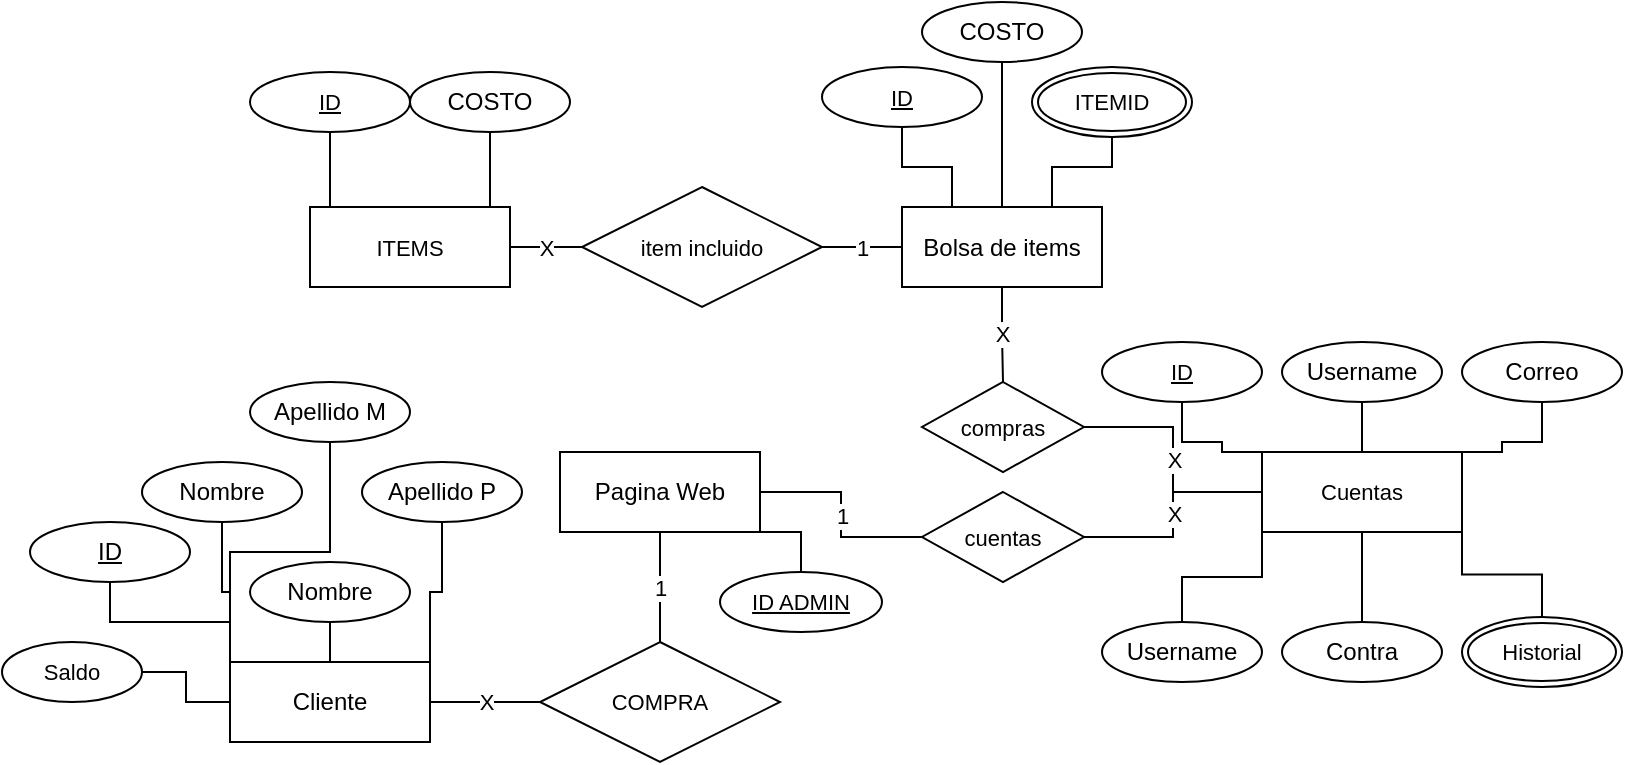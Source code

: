<mxfile version="21.1.4" type="github">
  <diagram name="Página-1" id="mamEmthqfWYG_xrEfyOM">
    <mxGraphModel dx="733" dy="377" grid="1" gridSize="10" guides="1" tooltips="1" connect="1" arrows="1" fold="1" page="1" pageScale="1" pageWidth="827" pageHeight="1169" math="0" shadow="0">
      <root>
        <mxCell id="0" />
        <mxCell id="1" parent="0" />
        <mxCell id="KML4cwTxexPrMx549HIO-12" value="ID" style="ellipse;whiteSpace=wrap;html=1;align=center;fontStyle=4;" parent="1" vertex="1">
          <mxGeometry x="23" y="500" width="80" height="30" as="geometry" />
        </mxCell>
        <mxCell id="KML4cwTxexPrMx549HIO-13" value="Nombre" style="ellipse;whiteSpace=wrap;html=1;align=center;" parent="1" vertex="1">
          <mxGeometry x="133" y="520" width="80" height="30" as="geometry" />
        </mxCell>
        <mxCell id="kUOUK49ymLt-0AVbDmbW-51" style="edgeStyle=orthogonalEdgeStyle;shape=connector;rounded=0;orthogonalLoop=1;jettySize=auto;html=1;exitX=1;exitY=1;exitDx=0;exitDy=0;entryX=0.5;entryY=0;entryDx=0;entryDy=0;labelBackgroundColor=default;strokeColor=default;fontFamily=Helvetica;fontSize=11;fontColor=default;endArrow=none;endFill=0;" edge="1" parent="1" source="KML4cwTxexPrMx549HIO-15" target="kUOUK49ymLt-0AVbDmbW-50">
          <mxGeometry relative="1" as="geometry" />
        </mxCell>
        <mxCell id="kUOUK49ymLt-0AVbDmbW-61" value="1" style="edgeStyle=orthogonalEdgeStyle;shape=connector;rounded=0;orthogonalLoop=1;jettySize=auto;html=1;exitX=1;exitY=0.5;exitDx=0;exitDy=0;entryX=0;entryY=0.5;entryDx=0;entryDy=0;labelBackgroundColor=default;strokeColor=default;fontFamily=Helvetica;fontSize=11;fontColor=default;endArrow=none;endFill=0;" edge="1" parent="1" source="KML4cwTxexPrMx549HIO-15" target="kUOUK49ymLt-0AVbDmbW-52">
          <mxGeometry relative="1" as="geometry" />
        </mxCell>
        <mxCell id="KML4cwTxexPrMx549HIO-15" value="Pagina Web" style="whiteSpace=wrap;html=1;align=center;" parent="1" vertex="1">
          <mxGeometry x="288" y="465" width="100" height="40" as="geometry" />
        </mxCell>
        <mxCell id="kUOUK49ymLt-0AVbDmbW-14" style="edgeStyle=orthogonalEdgeStyle;shape=connector;rounded=0;orthogonalLoop=1;jettySize=auto;html=1;exitX=0.25;exitY=0;exitDx=0;exitDy=0;entryX=0.5;entryY=1;entryDx=0;entryDy=0;labelBackgroundColor=default;strokeColor=default;fontFamily=Helvetica;fontSize=11;fontColor=default;endArrow=none;endFill=0;" edge="1" parent="1" source="KML4cwTxexPrMx549HIO-17" target="kUOUK49ymLt-0AVbDmbW-11">
          <mxGeometry relative="1" as="geometry" />
        </mxCell>
        <mxCell id="kUOUK49ymLt-0AVbDmbW-15" style="edgeStyle=orthogonalEdgeStyle;shape=connector;rounded=0;orthogonalLoop=1;jettySize=auto;html=1;exitX=0.75;exitY=0;exitDx=0;exitDy=0;entryX=0.5;entryY=1;entryDx=0;entryDy=0;labelBackgroundColor=default;strokeColor=default;fontFamily=Helvetica;fontSize=11;fontColor=default;endArrow=none;endFill=0;" edge="1" parent="1" source="KML4cwTxexPrMx549HIO-17" target="kUOUK49ymLt-0AVbDmbW-13">
          <mxGeometry relative="1" as="geometry" />
        </mxCell>
        <mxCell id="kUOUK49ymLt-0AVbDmbW-27" style="edgeStyle=orthogonalEdgeStyle;shape=connector;rounded=0;orthogonalLoop=1;jettySize=auto;html=1;exitX=0.5;exitY=0;exitDx=0;exitDy=0;entryX=0.5;entryY=1;entryDx=0;entryDy=0;labelBackgroundColor=default;strokeColor=default;fontFamily=Helvetica;fontSize=11;fontColor=default;endArrow=none;endFill=0;" edge="1" parent="1" source="KML4cwTxexPrMx549HIO-17" target="kUOUK49ymLt-0AVbDmbW-26">
          <mxGeometry relative="1" as="geometry" />
        </mxCell>
        <mxCell id="kUOUK49ymLt-0AVbDmbW-63" value="X" style="edgeStyle=orthogonalEdgeStyle;shape=connector;rounded=0;orthogonalLoop=1;jettySize=auto;html=1;exitX=0.5;exitY=1;exitDx=0;exitDy=0;entryX=0.5;entryY=0;entryDx=0;entryDy=0;labelBackgroundColor=default;strokeColor=default;fontFamily=Helvetica;fontSize=11;fontColor=default;endArrow=none;endFill=0;" edge="1" parent="1" source="KML4cwTxexPrMx549HIO-17" target="kUOUK49ymLt-0AVbDmbW-60">
          <mxGeometry relative="1" as="geometry" />
        </mxCell>
        <mxCell id="KML4cwTxexPrMx549HIO-17" value="Bolsa de items" style="whiteSpace=wrap;html=1;align=center;" parent="1" vertex="1">
          <mxGeometry x="459" y="342.5" width="100" height="40" as="geometry" />
        </mxCell>
        <mxCell id="KML4cwTxexPrMx549HIO-28" style="edgeStyle=orthogonalEdgeStyle;rounded=0;orthogonalLoop=1;jettySize=auto;html=1;exitX=0;exitY=0;exitDx=0;exitDy=0;entryX=0.5;entryY=1;entryDx=0;entryDy=0;endArrow=none;endFill=0;" parent="1" source="KML4cwTxexPrMx549HIO-26" target="KML4cwTxexPrMx549HIO-12" edge="1">
          <mxGeometry relative="1" as="geometry" />
        </mxCell>
        <mxCell id="KML4cwTxexPrMx549HIO-29" style="edgeStyle=orthogonalEdgeStyle;rounded=0;orthogonalLoop=1;jettySize=auto;html=1;exitX=0.5;exitY=0;exitDx=0;exitDy=0;entryX=0.5;entryY=1;entryDx=0;entryDy=0;endArrow=none;endFill=0;" parent="1" source="KML4cwTxexPrMx549HIO-26" target="KML4cwTxexPrMx549HIO-13" edge="1">
          <mxGeometry relative="1" as="geometry" />
        </mxCell>
        <mxCell id="KML4cwTxexPrMx549HIO-43" style="edgeStyle=orthogonalEdgeStyle;shape=connector;rounded=0;orthogonalLoop=1;jettySize=auto;html=1;exitX=0;exitY=0;exitDx=0;exitDy=0;entryX=0.5;entryY=1;entryDx=0;entryDy=0;labelBackgroundColor=default;strokeColor=default;fontFamily=Helvetica;fontSize=11;fontColor=default;endArrow=none;endFill=0;" parent="1" source="KML4cwTxexPrMx549HIO-26" target="KML4cwTxexPrMx549HIO-40" edge="1">
          <mxGeometry relative="1" as="geometry" />
        </mxCell>
        <mxCell id="KML4cwTxexPrMx549HIO-44" style="edgeStyle=orthogonalEdgeStyle;shape=connector;rounded=0;orthogonalLoop=1;jettySize=auto;html=1;exitX=1;exitY=0;exitDx=0;exitDy=0;entryX=0.5;entryY=1;entryDx=0;entryDy=0;labelBackgroundColor=default;strokeColor=default;fontFamily=Helvetica;fontSize=11;fontColor=default;endArrow=none;endFill=0;" parent="1" source="KML4cwTxexPrMx549HIO-26" target="KML4cwTxexPrMx549HIO-41" edge="1">
          <mxGeometry relative="1" as="geometry" />
        </mxCell>
        <mxCell id="kUOUK49ymLt-0AVbDmbW-1" style="edgeStyle=orthogonalEdgeStyle;shape=connector;rounded=0;orthogonalLoop=1;jettySize=auto;html=1;exitX=0;exitY=0.5;exitDx=0;exitDy=0;entryX=1;entryY=0.5;entryDx=0;entryDy=0;labelBackgroundColor=default;strokeColor=default;fontFamily=Helvetica;fontSize=11;fontColor=default;endArrow=none;endFill=0;" edge="1" parent="1" source="KML4cwTxexPrMx549HIO-26" target="KML4cwTxexPrMx549HIO-33">
          <mxGeometry relative="1" as="geometry" />
        </mxCell>
        <mxCell id="kUOUK49ymLt-0AVbDmbW-2" style="shape=connector;rounded=0;orthogonalLoop=1;jettySize=auto;html=1;exitX=0;exitY=0;exitDx=0;exitDy=0;entryX=0.5;entryY=1;entryDx=0;entryDy=0;labelBackgroundColor=default;strokeColor=default;fontFamily=Helvetica;fontSize=11;fontColor=default;endArrow=none;endFill=0;edgeStyle=orthogonalEdgeStyle;" edge="1" parent="1" source="KML4cwTxexPrMx549HIO-26" target="KML4cwTxexPrMx549HIO-38">
          <mxGeometry relative="1" as="geometry" />
        </mxCell>
        <mxCell id="kUOUK49ymLt-0AVbDmbW-19" value="X" style="edgeStyle=orthogonalEdgeStyle;shape=connector;rounded=0;orthogonalLoop=1;jettySize=auto;html=1;exitX=1;exitY=0.5;exitDx=0;exitDy=0;entryX=0;entryY=0.5;entryDx=0;entryDy=0;labelBackgroundColor=default;strokeColor=default;fontFamily=Helvetica;fontSize=11;fontColor=default;endArrow=none;endFill=0;" edge="1" parent="1" source="KML4cwTxexPrMx549HIO-26" target="kUOUK49ymLt-0AVbDmbW-17">
          <mxGeometry relative="1" as="geometry" />
        </mxCell>
        <mxCell id="KML4cwTxexPrMx549HIO-26" value="Cliente" style="whiteSpace=wrap;html=1;align=center;" parent="1" vertex="1">
          <mxGeometry x="123" y="570" width="100" height="40" as="geometry" />
        </mxCell>
        <mxCell id="KML4cwTxexPrMx549HIO-33" value="Saldo" style="ellipse;whiteSpace=wrap;html=1;align=center;strokeColor=default;fontFamily=Helvetica;fontSize=11;fontColor=default;fillColor=default;" parent="1" vertex="1">
          <mxGeometry x="9" y="560" width="70" height="30" as="geometry" />
        </mxCell>
        <mxCell id="KML4cwTxexPrMx549HIO-38" value="Apellido M" style="ellipse;whiteSpace=wrap;html=1;align=center;" parent="1" vertex="1">
          <mxGeometry x="133" y="430" width="80" height="30" as="geometry" />
        </mxCell>
        <mxCell id="KML4cwTxexPrMx549HIO-40" value="Nombre" style="ellipse;whiteSpace=wrap;html=1;align=center;" parent="1" vertex="1">
          <mxGeometry x="79" y="470" width="80" height="30" as="geometry" />
        </mxCell>
        <mxCell id="KML4cwTxexPrMx549HIO-41" value="Apellido P" style="ellipse;whiteSpace=wrap;html=1;align=center;" parent="1" vertex="1">
          <mxGeometry x="189" y="470" width="80" height="30" as="geometry" />
        </mxCell>
        <mxCell id="kUOUK49ymLt-0AVbDmbW-9" style="edgeStyle=orthogonalEdgeStyle;shape=connector;rounded=0;orthogonalLoop=1;jettySize=auto;html=1;exitX=0;exitY=0;exitDx=0;exitDy=0;entryX=0.5;entryY=1;entryDx=0;entryDy=0;labelBackgroundColor=default;strokeColor=default;fontFamily=Helvetica;fontSize=11;fontColor=default;endArrow=none;endFill=0;" edge="1" parent="1" source="kUOUK49ymLt-0AVbDmbW-6" target="kUOUK49ymLt-0AVbDmbW-7">
          <mxGeometry relative="1" as="geometry" />
        </mxCell>
        <mxCell id="kUOUK49ymLt-0AVbDmbW-10" style="edgeStyle=orthogonalEdgeStyle;shape=connector;rounded=0;orthogonalLoop=1;jettySize=auto;html=1;exitX=1;exitY=0;exitDx=0;exitDy=0;entryX=0.5;entryY=1;entryDx=0;entryDy=0;labelBackgroundColor=default;strokeColor=default;fontFamily=Helvetica;fontSize=11;fontColor=default;endArrow=none;endFill=0;" edge="1" parent="1" source="kUOUK49ymLt-0AVbDmbW-6" target="kUOUK49ymLt-0AVbDmbW-8">
          <mxGeometry relative="1" as="geometry" />
        </mxCell>
        <mxCell id="kUOUK49ymLt-0AVbDmbW-55" value="X" style="edgeStyle=orthogonalEdgeStyle;shape=connector;rounded=0;orthogonalLoop=1;jettySize=auto;html=1;exitX=1;exitY=0.5;exitDx=0;exitDy=0;entryX=0;entryY=0.5;entryDx=0;entryDy=0;labelBackgroundColor=default;strokeColor=default;fontFamily=Helvetica;fontSize=11;fontColor=default;endArrow=none;endFill=0;" edge="1" parent="1" source="kUOUK49ymLt-0AVbDmbW-6" target="kUOUK49ymLt-0AVbDmbW-28">
          <mxGeometry relative="1" as="geometry" />
        </mxCell>
        <mxCell id="kUOUK49ymLt-0AVbDmbW-6" value="ITEMS" style="whiteSpace=wrap;html=1;align=center;fontFamily=Helvetica;fontSize=11;fontColor=default;" vertex="1" parent="1">
          <mxGeometry x="163" y="342.5" width="100" height="40" as="geometry" />
        </mxCell>
        <mxCell id="kUOUK49ymLt-0AVbDmbW-7" value="ID" style="ellipse;whiteSpace=wrap;html=1;align=center;fontStyle=4;fontFamily=Helvetica;fontSize=11;fontColor=default;" vertex="1" parent="1">
          <mxGeometry x="133" y="275" width="80" height="30" as="geometry" />
        </mxCell>
        <mxCell id="kUOUK49ymLt-0AVbDmbW-8" value="COSTO" style="ellipse;whiteSpace=wrap;html=1;align=center;" vertex="1" parent="1">
          <mxGeometry x="213" y="275" width="80" height="30" as="geometry" />
        </mxCell>
        <mxCell id="kUOUK49ymLt-0AVbDmbW-11" value="ID" style="ellipse;whiteSpace=wrap;html=1;align=center;fontStyle=4;fontFamily=Helvetica;fontSize=11;fontColor=default;" vertex="1" parent="1">
          <mxGeometry x="419" y="272.5" width="80" height="30" as="geometry" />
        </mxCell>
        <mxCell id="kUOUK49ymLt-0AVbDmbW-13" value="ITEMID" style="ellipse;shape=doubleEllipse;margin=3;whiteSpace=wrap;html=1;align=center;strokeColor=default;fontFamily=Helvetica;fontSize=11;fontColor=default;fillColor=default;" vertex="1" parent="1">
          <mxGeometry x="524" y="272.5" width="80" height="35" as="geometry" />
        </mxCell>
        <mxCell id="kUOUK49ymLt-0AVbDmbW-31" value="1" style="edgeStyle=orthogonalEdgeStyle;shape=connector;rounded=0;orthogonalLoop=1;jettySize=auto;html=1;exitX=0.5;exitY=0;exitDx=0;exitDy=0;entryX=0.5;entryY=1;entryDx=0;entryDy=0;labelBackgroundColor=default;strokeColor=default;fontFamily=Helvetica;fontSize=11;fontColor=default;endArrow=none;endFill=0;" edge="1" parent="1" source="kUOUK49ymLt-0AVbDmbW-17" target="KML4cwTxexPrMx549HIO-15">
          <mxGeometry relative="1" as="geometry" />
        </mxCell>
        <mxCell id="kUOUK49ymLt-0AVbDmbW-17" value="COMPRA" style="shape=rhombus;perimeter=rhombusPerimeter;whiteSpace=wrap;html=1;align=center;strokeColor=default;fontFamily=Helvetica;fontSize=11;fontColor=default;fillColor=default;" vertex="1" parent="1">
          <mxGeometry x="278" y="560" width="120" height="60" as="geometry" />
        </mxCell>
        <mxCell id="kUOUK49ymLt-0AVbDmbW-26" value="COSTO" style="ellipse;whiteSpace=wrap;html=1;align=center;" vertex="1" parent="1">
          <mxGeometry x="469" y="240" width="80" height="30" as="geometry" />
        </mxCell>
        <mxCell id="kUOUK49ymLt-0AVbDmbW-56" value="1" style="edgeStyle=orthogonalEdgeStyle;shape=connector;rounded=0;orthogonalLoop=1;jettySize=auto;html=1;entryX=0;entryY=0.5;entryDx=0;entryDy=0;labelBackgroundColor=default;strokeColor=default;fontFamily=Helvetica;fontSize=11;fontColor=default;endArrow=none;endFill=0;" edge="1" parent="1" source="kUOUK49ymLt-0AVbDmbW-28" target="KML4cwTxexPrMx549HIO-17">
          <mxGeometry relative="1" as="geometry" />
        </mxCell>
        <mxCell id="kUOUK49ymLt-0AVbDmbW-28" value="item incluido" style="shape=rhombus;perimeter=rhombusPerimeter;whiteSpace=wrap;html=1;align=center;strokeColor=default;fontFamily=Helvetica;fontSize=11;fontColor=default;fillColor=default;" vertex="1" parent="1">
          <mxGeometry x="299" y="332.5" width="120" height="60" as="geometry" />
        </mxCell>
        <mxCell id="kUOUK49ymLt-0AVbDmbW-44" style="edgeStyle=orthogonalEdgeStyle;shape=connector;rounded=0;orthogonalLoop=1;jettySize=auto;html=1;exitX=0;exitY=0;exitDx=0;exitDy=0;entryX=0.5;entryY=1;entryDx=0;entryDy=0;labelBackgroundColor=default;strokeColor=default;fontFamily=Helvetica;fontSize=11;fontColor=default;endArrow=none;endFill=0;" edge="1" parent="1" source="kUOUK49ymLt-0AVbDmbW-34" target="kUOUK49ymLt-0AVbDmbW-36">
          <mxGeometry relative="1" as="geometry">
            <Array as="points">
              <mxPoint x="619" y="465" />
              <mxPoint x="619" y="460" />
              <mxPoint x="599" y="460" />
            </Array>
          </mxGeometry>
        </mxCell>
        <mxCell id="kUOUK49ymLt-0AVbDmbW-45" style="edgeStyle=orthogonalEdgeStyle;shape=connector;rounded=0;orthogonalLoop=1;jettySize=auto;html=1;exitX=0.5;exitY=0;exitDx=0;exitDy=0;entryX=0.5;entryY=1;entryDx=0;entryDy=0;labelBackgroundColor=default;strokeColor=default;fontFamily=Helvetica;fontSize=11;fontColor=default;endArrow=none;endFill=0;" edge="1" parent="1" source="kUOUK49ymLt-0AVbDmbW-34" target="kUOUK49ymLt-0AVbDmbW-37">
          <mxGeometry relative="1" as="geometry" />
        </mxCell>
        <mxCell id="kUOUK49ymLt-0AVbDmbW-46" style="edgeStyle=orthogonalEdgeStyle;shape=connector;rounded=0;orthogonalLoop=1;jettySize=auto;html=1;exitX=1;exitY=0;exitDx=0;exitDy=0;entryX=0.5;entryY=1;entryDx=0;entryDy=0;labelBackgroundColor=default;strokeColor=default;fontFamily=Helvetica;fontSize=11;fontColor=default;endArrow=none;endFill=0;" edge="1" parent="1" source="kUOUK49ymLt-0AVbDmbW-34" target="kUOUK49ymLt-0AVbDmbW-38">
          <mxGeometry relative="1" as="geometry">
            <Array as="points">
              <mxPoint x="759" y="465" />
              <mxPoint x="759" y="460" />
              <mxPoint x="779" y="460" />
            </Array>
          </mxGeometry>
        </mxCell>
        <mxCell id="kUOUK49ymLt-0AVbDmbW-47" style="edgeStyle=orthogonalEdgeStyle;shape=connector;rounded=0;orthogonalLoop=1;jettySize=auto;html=1;exitX=0;exitY=1;exitDx=0;exitDy=0;entryX=0.5;entryY=0;entryDx=0;entryDy=0;labelBackgroundColor=default;strokeColor=default;fontFamily=Helvetica;fontSize=11;fontColor=default;endArrow=none;endFill=0;" edge="1" parent="1" source="kUOUK49ymLt-0AVbDmbW-34" target="kUOUK49ymLt-0AVbDmbW-39">
          <mxGeometry relative="1" as="geometry" />
        </mxCell>
        <mxCell id="kUOUK49ymLt-0AVbDmbW-48" style="edgeStyle=orthogonalEdgeStyle;shape=connector;rounded=0;orthogonalLoop=1;jettySize=auto;html=1;exitX=0.5;exitY=1;exitDx=0;exitDy=0;entryX=0.5;entryY=0;entryDx=0;entryDy=0;labelBackgroundColor=default;strokeColor=default;fontFamily=Helvetica;fontSize=11;fontColor=default;endArrow=none;endFill=0;" edge="1" parent="1" source="kUOUK49ymLt-0AVbDmbW-34" target="kUOUK49ymLt-0AVbDmbW-40">
          <mxGeometry relative="1" as="geometry" />
        </mxCell>
        <mxCell id="kUOUK49ymLt-0AVbDmbW-49" style="edgeStyle=orthogonalEdgeStyle;shape=connector;rounded=0;orthogonalLoop=1;jettySize=auto;html=1;exitX=1;exitY=1;exitDx=0;exitDy=0;entryX=0.5;entryY=0;entryDx=0;entryDy=0;labelBackgroundColor=default;strokeColor=default;fontFamily=Helvetica;fontSize=11;fontColor=default;endArrow=none;endFill=0;" edge="1" parent="1" source="kUOUK49ymLt-0AVbDmbW-34" target="kUOUK49ymLt-0AVbDmbW-43">
          <mxGeometry relative="1" as="geometry" />
        </mxCell>
        <mxCell id="kUOUK49ymLt-0AVbDmbW-34" value="Cuentas" style="whiteSpace=wrap;html=1;align=center;strokeColor=default;fontFamily=Helvetica;fontSize=11;fontColor=default;fillColor=default;" vertex="1" parent="1">
          <mxGeometry x="639" y="465" width="100" height="40" as="geometry" />
        </mxCell>
        <mxCell id="kUOUK49ymLt-0AVbDmbW-36" value="ID" style="ellipse;whiteSpace=wrap;html=1;align=center;fontStyle=4;fontFamily=Helvetica;fontSize=11;fontColor=default;" vertex="1" parent="1">
          <mxGeometry x="559" y="410" width="80" height="30" as="geometry" />
        </mxCell>
        <mxCell id="kUOUK49ymLt-0AVbDmbW-37" value="Username" style="ellipse;whiteSpace=wrap;html=1;align=center;" vertex="1" parent="1">
          <mxGeometry x="649" y="410" width="80" height="30" as="geometry" />
        </mxCell>
        <mxCell id="kUOUK49ymLt-0AVbDmbW-38" value="Correo" style="ellipse;whiteSpace=wrap;html=1;align=center;" vertex="1" parent="1">
          <mxGeometry x="739" y="410" width="80" height="30" as="geometry" />
        </mxCell>
        <mxCell id="kUOUK49ymLt-0AVbDmbW-39" value="Username" style="ellipse;whiteSpace=wrap;html=1;align=center;" vertex="1" parent="1">
          <mxGeometry x="559" y="550" width="80" height="30" as="geometry" />
        </mxCell>
        <mxCell id="kUOUK49ymLt-0AVbDmbW-40" value="Contra" style="ellipse;whiteSpace=wrap;html=1;align=center;" vertex="1" parent="1">
          <mxGeometry x="649" y="550" width="80" height="30" as="geometry" />
        </mxCell>
        <mxCell id="kUOUK49ymLt-0AVbDmbW-43" value="Historial" style="ellipse;shape=doubleEllipse;margin=3;whiteSpace=wrap;html=1;align=center;strokeColor=default;fontFamily=Helvetica;fontSize=11;fontColor=default;fillColor=default;" vertex="1" parent="1">
          <mxGeometry x="739" y="547.5" width="80" height="35" as="geometry" />
        </mxCell>
        <mxCell id="kUOUK49ymLt-0AVbDmbW-50" value="ID ADMIN" style="ellipse;whiteSpace=wrap;html=1;align=center;fontStyle=4;strokeColor=default;fontFamily=Helvetica;fontSize=11;fontColor=default;fillColor=default;" vertex="1" parent="1">
          <mxGeometry x="368" y="525" width="81" height="30" as="geometry" />
        </mxCell>
        <mxCell id="kUOUK49ymLt-0AVbDmbW-62" value="X" style="edgeStyle=orthogonalEdgeStyle;shape=connector;rounded=0;orthogonalLoop=1;jettySize=auto;html=1;exitX=1;exitY=0.5;exitDx=0;exitDy=0;entryX=0;entryY=0.5;entryDx=0;entryDy=0;labelBackgroundColor=default;strokeColor=default;fontFamily=Helvetica;fontSize=11;fontColor=default;endArrow=none;endFill=0;" edge="1" parent="1" source="kUOUK49ymLt-0AVbDmbW-52" target="kUOUK49ymLt-0AVbDmbW-34">
          <mxGeometry relative="1" as="geometry" />
        </mxCell>
        <mxCell id="kUOUK49ymLt-0AVbDmbW-52" value="cuentas" style="shape=rhombus;perimeter=rhombusPerimeter;whiteSpace=wrap;html=1;align=center;strokeColor=default;fontFamily=Helvetica;fontSize=11;fontColor=default;fillColor=default;" vertex="1" parent="1">
          <mxGeometry x="469" y="485" width="81" height="45" as="geometry" />
        </mxCell>
        <mxCell id="kUOUK49ymLt-0AVbDmbW-64" value="X" style="edgeStyle=orthogonalEdgeStyle;shape=connector;rounded=0;orthogonalLoop=1;jettySize=auto;html=1;exitX=1;exitY=0.5;exitDx=0;exitDy=0;entryX=0;entryY=0.5;entryDx=0;entryDy=0;labelBackgroundColor=default;strokeColor=default;fontFamily=Helvetica;fontSize=11;fontColor=default;endArrow=none;endFill=0;" edge="1" parent="1" source="kUOUK49ymLt-0AVbDmbW-60" target="kUOUK49ymLt-0AVbDmbW-34">
          <mxGeometry x="0.001" relative="1" as="geometry">
            <mxPoint as="offset" />
          </mxGeometry>
        </mxCell>
        <mxCell id="kUOUK49ymLt-0AVbDmbW-60" value="compras" style="shape=rhombus;perimeter=rhombusPerimeter;whiteSpace=wrap;html=1;align=center;strokeColor=default;fontFamily=Helvetica;fontSize=11;fontColor=default;fillColor=default;" vertex="1" parent="1">
          <mxGeometry x="469" y="430" width="81" height="45" as="geometry" />
        </mxCell>
      </root>
    </mxGraphModel>
  </diagram>
</mxfile>
